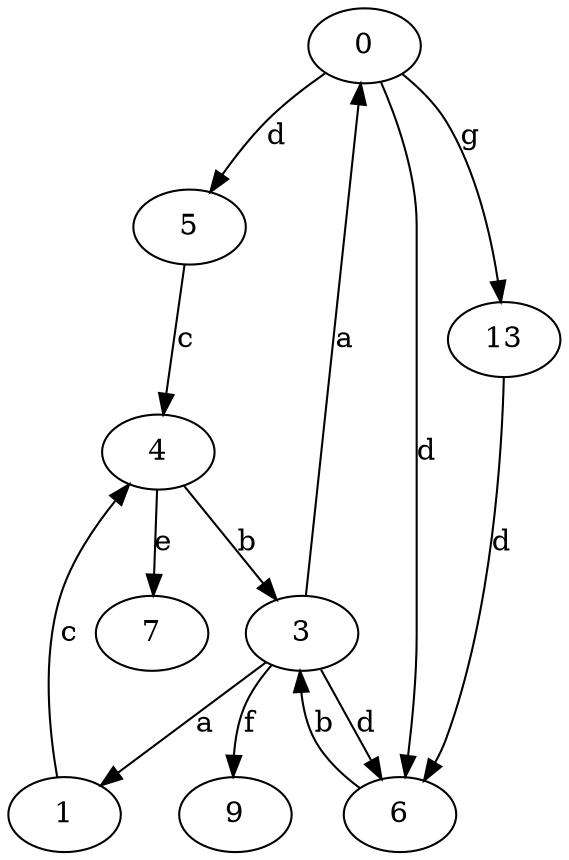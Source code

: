 strict digraph  {
0;
1;
3;
4;
5;
6;
7;
9;
13;
0 -> 5  [label=d];
0 -> 6  [label=d];
0 -> 13  [label=g];
1 -> 4  [label=c];
3 -> 0  [label=a];
3 -> 1  [label=a];
3 -> 6  [label=d];
3 -> 9  [label=f];
4 -> 3  [label=b];
4 -> 7  [label=e];
5 -> 4  [label=c];
6 -> 3  [label=b];
13 -> 6  [label=d];
}
